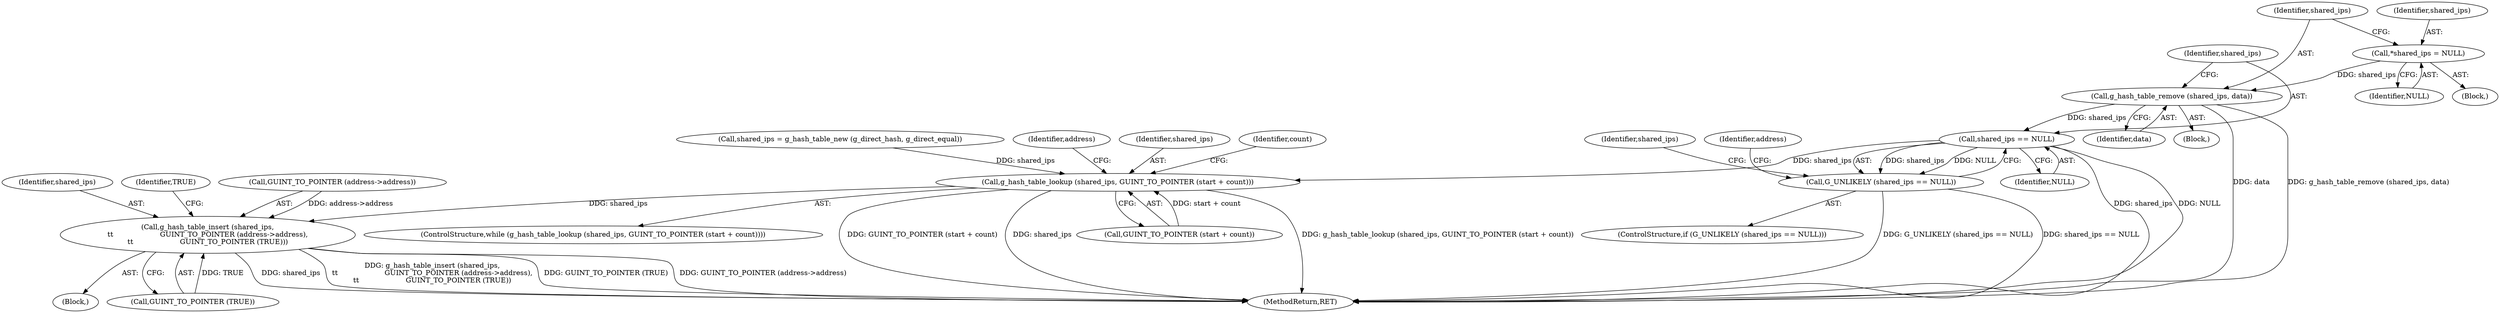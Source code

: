 digraph "0_NetworkManager_d5fc88e573fa58b93034b04d35a2454f5d28cad9@API" {
"1005392" [label="(Call,g_hash_table_remove (shared_ips, data))"];
"1005388" [label="(Call,*shared_ips = NULL)"];
"1005398" [label="(Call,shared_ips == NULL)"];
"1005397" [label="(Call,G_UNLIKELY (shared_ips == NULL))"];
"1005452" [label="(Call,g_hash_table_lookup (shared_ips, GUINT_TO_POINTER (start + count)))"];
"1005486" [label="(Call,g_hash_table_insert (shared_ips,\n\t\t                     GUINT_TO_POINTER (address->address),\n\t\t                     GUINT_TO_POINTER (TRUE)))"];
"1005487" [label="(Identifier,shared_ips)"];
"1005398" [label="(Call,shared_ips == NULL)"];
"1005452" [label="(Call,g_hash_table_lookup (shared_ips, GUINT_TO_POINTER (start + count)))"];
"1005393" [label="(Identifier,shared_ips)"];
"1005401" [label="(Call,shared_ips = g_hash_table_new (g_direct_hash, g_direct_equal))"];
"1005392" [label="(Call,g_hash_table_remove (shared_ips, data))"];
"1005451" [label="(ControlStructure,while (g_hash_table_lookup (shared_ips, GUINT_TO_POINTER (start + count))))"];
"1005476" [label="(Identifier,address)"];
"1005486" [label="(Call,g_hash_table_insert (shared_ips,\n\t\t                     GUINT_TO_POINTER (address->address),\n\t\t                     GUINT_TO_POINTER (TRUE)))"];
"1005399" [label="(Identifier,shared_ips)"];
"1005495" [label="(Identifier,TRUE)"];
"1005390" [label="(Identifier,NULL)"];
"1005488" [label="(Call,GUINT_TO_POINTER (address->address))"];
"1005402" [label="(Identifier,shared_ips)"];
"1005407" [label="(Identifier,address)"];
"1005394" [label="(Identifier,data)"];
"1005391" [label="(Block,)"];
"1005400" [label="(Identifier,NULL)"];
"1005454" [label="(Call,GUINT_TO_POINTER (start + count))"];
"1005453" [label="(Identifier,shared_ips)"];
"1000283" [label="(Block,)"];
"1005439" [label="(Block,)"];
"1005396" [label="(ControlStructure,if (G_UNLIKELY (shared_ips == NULL)))"];
"1007368" [label="(MethodReturn,RET)"];
"1005388" [label="(Call,*shared_ips = NULL)"];
"1005397" [label="(Call,G_UNLIKELY (shared_ips == NULL))"];
"1005460" [label="(Identifier,count)"];
"1005389" [label="(Identifier,shared_ips)"];
"1005492" [label="(Call,GUINT_TO_POINTER (TRUE))"];
"1005392" -> "1005391"  [label="AST: "];
"1005392" -> "1005394"  [label="CFG: "];
"1005393" -> "1005392"  [label="AST: "];
"1005394" -> "1005392"  [label="AST: "];
"1005399" -> "1005392"  [label="CFG: "];
"1005392" -> "1007368"  [label="DDG: data"];
"1005392" -> "1007368"  [label="DDG: g_hash_table_remove (shared_ips, data)"];
"1005388" -> "1005392"  [label="DDG: shared_ips"];
"1005392" -> "1005398"  [label="DDG: shared_ips"];
"1005388" -> "1000283"  [label="AST: "];
"1005388" -> "1005390"  [label="CFG: "];
"1005389" -> "1005388"  [label="AST: "];
"1005390" -> "1005388"  [label="AST: "];
"1005393" -> "1005388"  [label="CFG: "];
"1005398" -> "1005397"  [label="AST: "];
"1005398" -> "1005400"  [label="CFG: "];
"1005399" -> "1005398"  [label="AST: "];
"1005400" -> "1005398"  [label="AST: "];
"1005397" -> "1005398"  [label="CFG: "];
"1005398" -> "1007368"  [label="DDG: shared_ips"];
"1005398" -> "1007368"  [label="DDG: NULL"];
"1005398" -> "1005397"  [label="DDG: shared_ips"];
"1005398" -> "1005397"  [label="DDG: NULL"];
"1005398" -> "1005452"  [label="DDG: shared_ips"];
"1005397" -> "1005396"  [label="AST: "];
"1005402" -> "1005397"  [label="CFG: "];
"1005407" -> "1005397"  [label="CFG: "];
"1005397" -> "1007368"  [label="DDG: G_UNLIKELY (shared_ips == NULL)"];
"1005397" -> "1007368"  [label="DDG: shared_ips == NULL"];
"1005452" -> "1005451"  [label="AST: "];
"1005452" -> "1005454"  [label="CFG: "];
"1005453" -> "1005452"  [label="AST: "];
"1005454" -> "1005452"  [label="AST: "];
"1005460" -> "1005452"  [label="CFG: "];
"1005476" -> "1005452"  [label="CFG: "];
"1005452" -> "1007368"  [label="DDG: GUINT_TO_POINTER (start + count)"];
"1005452" -> "1007368"  [label="DDG: shared_ips"];
"1005452" -> "1007368"  [label="DDG: g_hash_table_lookup (shared_ips, GUINT_TO_POINTER (start + count))"];
"1005401" -> "1005452"  [label="DDG: shared_ips"];
"1005454" -> "1005452"  [label="DDG: start + count"];
"1005452" -> "1005486"  [label="DDG: shared_ips"];
"1005486" -> "1005439"  [label="AST: "];
"1005486" -> "1005492"  [label="CFG: "];
"1005487" -> "1005486"  [label="AST: "];
"1005488" -> "1005486"  [label="AST: "];
"1005492" -> "1005486"  [label="AST: "];
"1005495" -> "1005486"  [label="CFG: "];
"1005486" -> "1007368"  [label="DDG: shared_ips"];
"1005486" -> "1007368"  [label="DDG: g_hash_table_insert (shared_ips,\n\t\t                     GUINT_TO_POINTER (address->address),\n\t\t                     GUINT_TO_POINTER (TRUE))"];
"1005486" -> "1007368"  [label="DDG: GUINT_TO_POINTER (TRUE)"];
"1005486" -> "1007368"  [label="DDG: GUINT_TO_POINTER (address->address)"];
"1005488" -> "1005486"  [label="DDG: address->address"];
"1005492" -> "1005486"  [label="DDG: TRUE"];
}
